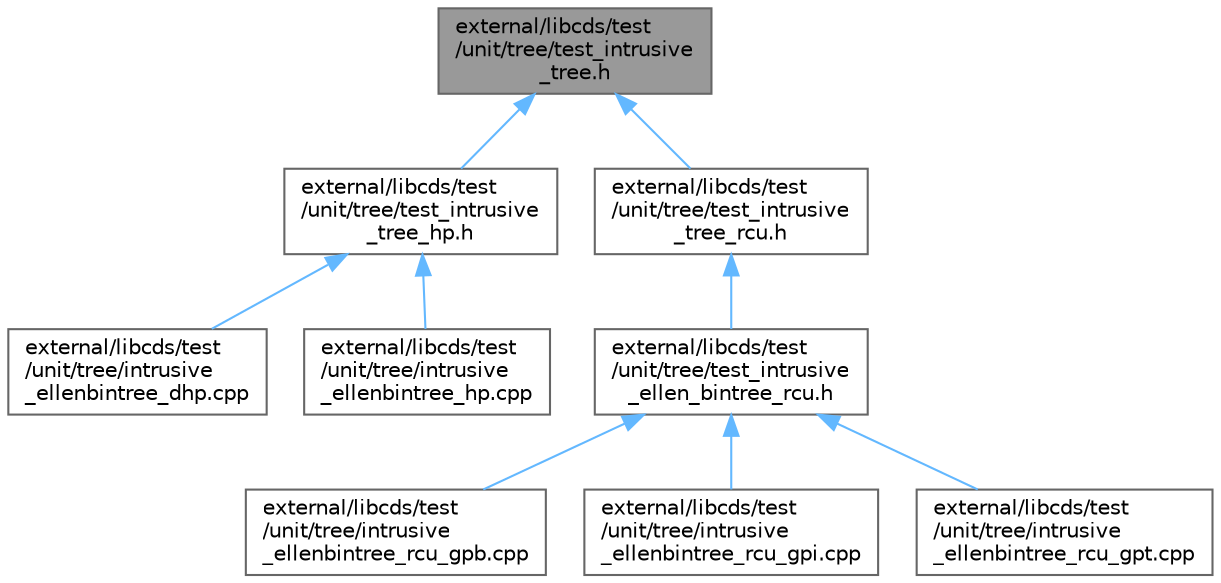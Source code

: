 digraph "external/libcds/test/unit/tree/test_intrusive_tree.h"
{
 // LATEX_PDF_SIZE
  bgcolor="transparent";
  edge [fontname=Helvetica,fontsize=10,labelfontname=Helvetica,labelfontsize=10];
  node [fontname=Helvetica,fontsize=10,shape=box,height=0.2,width=0.4];
  Node1 [id="Node000001",label="external/libcds/test\l/unit/tree/test_intrusive\l_tree.h",height=0.2,width=0.4,color="gray40", fillcolor="grey60", style="filled", fontcolor="black",tooltip=" "];
  Node1 -> Node2 [id="edge9_Node000001_Node000002",dir="back",color="steelblue1",style="solid",tooltip=" "];
  Node2 [id="Node000002",label="external/libcds/test\l/unit/tree/test_intrusive\l_tree_hp.h",height=0.2,width=0.4,color="grey40", fillcolor="white", style="filled",URL="$test__intrusive__tree__hp_8h.html",tooltip=" "];
  Node2 -> Node3 [id="edge10_Node000002_Node000003",dir="back",color="steelblue1",style="solid",tooltip=" "];
  Node3 [id="Node000003",label="external/libcds/test\l/unit/tree/intrusive\l_ellenbintree_dhp.cpp",height=0.2,width=0.4,color="grey40", fillcolor="white", style="filled",URL="$intrusive__ellenbintree__dhp_8cpp.html",tooltip=" "];
  Node2 -> Node4 [id="edge11_Node000002_Node000004",dir="back",color="steelblue1",style="solid",tooltip=" "];
  Node4 [id="Node000004",label="external/libcds/test\l/unit/tree/intrusive\l_ellenbintree_hp.cpp",height=0.2,width=0.4,color="grey40", fillcolor="white", style="filled",URL="$intrusive__ellenbintree__hp_8cpp.html",tooltip=" "];
  Node1 -> Node5 [id="edge12_Node000001_Node000005",dir="back",color="steelblue1",style="solid",tooltip=" "];
  Node5 [id="Node000005",label="external/libcds/test\l/unit/tree/test_intrusive\l_tree_rcu.h",height=0.2,width=0.4,color="grey40", fillcolor="white", style="filled",URL="$test__intrusive__tree__rcu_8h.html",tooltip=" "];
  Node5 -> Node6 [id="edge13_Node000005_Node000006",dir="back",color="steelblue1",style="solid",tooltip=" "];
  Node6 [id="Node000006",label="external/libcds/test\l/unit/tree/test_intrusive\l_ellen_bintree_rcu.h",height=0.2,width=0.4,color="grey40", fillcolor="white", style="filled",URL="$test__intrusive__ellen__bintree__rcu_8h.html",tooltip=" "];
  Node6 -> Node7 [id="edge14_Node000006_Node000007",dir="back",color="steelblue1",style="solid",tooltip=" "];
  Node7 [id="Node000007",label="external/libcds/test\l/unit/tree/intrusive\l_ellenbintree_rcu_gpb.cpp",height=0.2,width=0.4,color="grey40", fillcolor="white", style="filled",URL="$intrusive__ellenbintree__rcu__gpb_8cpp.html",tooltip=" "];
  Node6 -> Node8 [id="edge15_Node000006_Node000008",dir="back",color="steelblue1",style="solid",tooltip=" "];
  Node8 [id="Node000008",label="external/libcds/test\l/unit/tree/intrusive\l_ellenbintree_rcu_gpi.cpp",height=0.2,width=0.4,color="grey40", fillcolor="white", style="filled",URL="$intrusive__ellenbintree__rcu__gpi_8cpp.html",tooltip=" "];
  Node6 -> Node9 [id="edge16_Node000006_Node000009",dir="back",color="steelblue1",style="solid",tooltip=" "];
  Node9 [id="Node000009",label="external/libcds/test\l/unit/tree/intrusive\l_ellenbintree_rcu_gpt.cpp",height=0.2,width=0.4,color="grey40", fillcolor="white", style="filled",URL="$intrusive__ellenbintree__rcu__gpt_8cpp.html",tooltip=" "];
}
